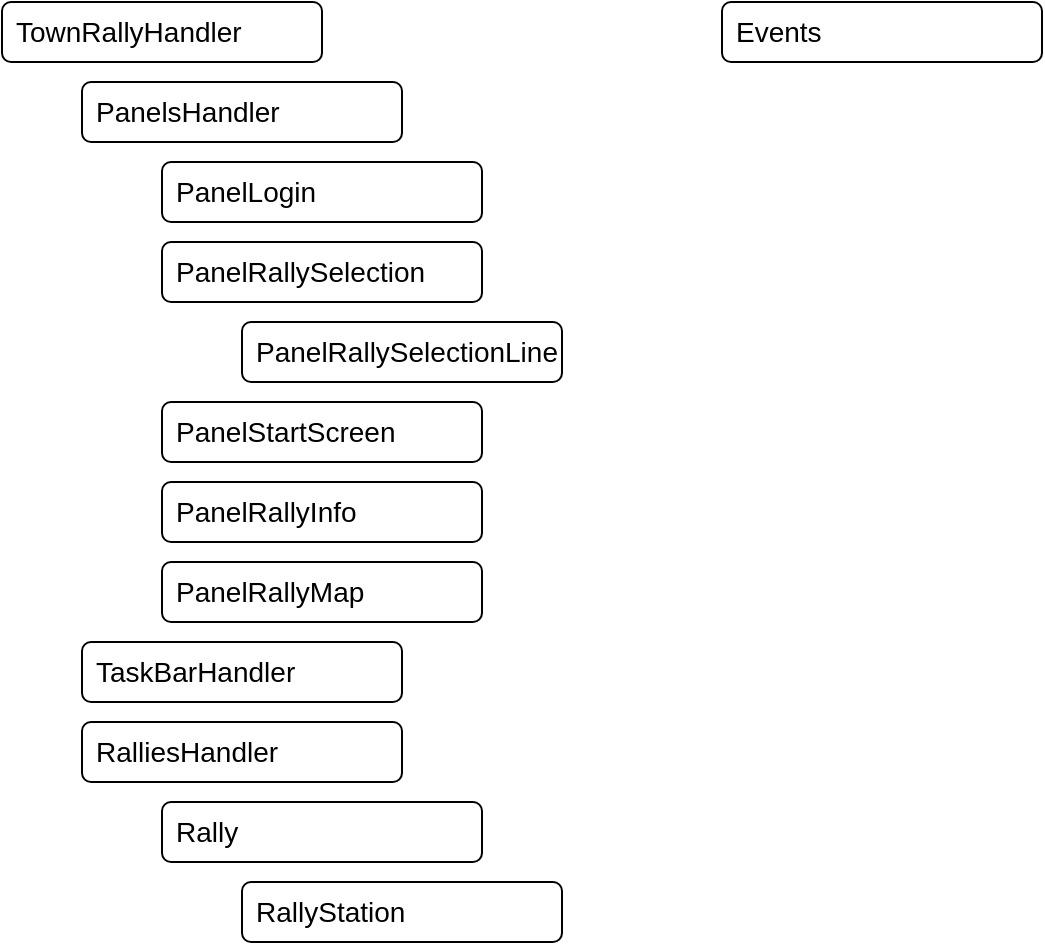 <mxfile version="20.3.0" type="device"><diagram id="gaQNcilWsc255C3WN_gp" name="Seite-1"><mxGraphModel dx="981" dy="624" grid="1" gridSize="10" guides="1" tooltips="1" connect="1" arrows="1" fold="1" page="1" pageScale="1" pageWidth="827" pageHeight="1169" math="0" shadow="0"><root><mxCell id="0"/><mxCell id="1" parent="0"/><mxCell id="ytsvOVOsgalXphQJzQCf-1" value="Events" style="rounded=1;whiteSpace=wrap;html=1;align=left;spacingLeft=5;fontSize=14;" vertex="1" parent="1"><mxGeometry x="400" y="40" width="160" height="30" as="geometry"/></mxCell><mxCell id="ytsvOVOsgalXphQJzQCf-2" value="TownRallyHandler" style="rounded=1;whiteSpace=wrap;html=1;align=left;spacingLeft=5;fontSize=14;" vertex="1" parent="1"><mxGeometry x="40" y="40" width="160" height="30" as="geometry"/></mxCell><mxCell id="ytsvOVOsgalXphQJzQCf-3" value="PanelsHandler" style="rounded=1;whiteSpace=wrap;html=1;align=left;spacingLeft=5;fontSize=14;" vertex="1" parent="1"><mxGeometry x="80" y="80" width="160" height="30" as="geometry"/></mxCell><mxCell id="ytsvOVOsgalXphQJzQCf-4" value="TaskBarHandler" style="rounded=1;whiteSpace=wrap;html=1;align=left;spacingLeft=5;fontSize=14;" vertex="1" parent="1"><mxGeometry x="80" y="360" width="160" height="30" as="geometry"/></mxCell><mxCell id="ytsvOVOsgalXphQJzQCf-5" value="RalliesHandler" style="rounded=1;whiteSpace=wrap;html=1;align=left;spacingLeft=5;fontSize=14;" vertex="1" parent="1"><mxGeometry x="80" y="400" width="160" height="30" as="geometry"/></mxCell><mxCell id="ytsvOVOsgalXphQJzQCf-6" value="PanelLogin" style="rounded=1;whiteSpace=wrap;html=1;align=left;spacingLeft=5;fontSize=14;" vertex="1" parent="1"><mxGeometry x="120" y="120" width="160" height="30" as="geometry"/></mxCell><mxCell id="ytsvOVOsgalXphQJzQCf-7" value="PanelRallySelection" style="rounded=1;whiteSpace=wrap;html=1;align=left;spacingLeft=5;fontSize=14;" vertex="1" parent="1"><mxGeometry x="120" y="160" width="160" height="30" as="geometry"/></mxCell><mxCell id="ytsvOVOsgalXphQJzQCf-8" value="PanelStartScreen" style="rounded=1;whiteSpace=wrap;html=1;align=left;spacingLeft=5;fontSize=14;" vertex="1" parent="1"><mxGeometry x="120" y="240" width="160" height="30" as="geometry"/></mxCell><mxCell id="ytsvOVOsgalXphQJzQCf-9" value="Rally" style="rounded=1;whiteSpace=wrap;html=1;align=left;spacingLeft=5;fontSize=14;" vertex="1" parent="1"><mxGeometry x="120" y="440" width="160" height="30" as="geometry"/></mxCell><mxCell id="ytsvOVOsgalXphQJzQCf-10" value="RallyStation" style="rounded=1;whiteSpace=wrap;html=1;align=left;spacingLeft=5;fontSize=14;" vertex="1" parent="1"><mxGeometry x="160" y="480" width="160" height="30" as="geometry"/></mxCell><mxCell id="ytsvOVOsgalXphQJzQCf-11" value="PanelRallySelectionLine" style="rounded=1;whiteSpace=wrap;html=1;align=left;spacingLeft=5;fontSize=14;" vertex="1" parent="1"><mxGeometry x="160" y="200" width="160" height="30" as="geometry"/></mxCell><mxCell id="ytsvOVOsgalXphQJzQCf-12" value="PanelRallyInfo&lt;span style=&quot;color: rgba(0, 0, 0, 0); font-family: monospace; font-size: 0px;&quot;&gt;%3CmxGraphModel%3E%3Croot%3E%3CmxCell%20id%3D%220%22%2F%3E%3CmxCell%20id%3D%221%22%20parent%3D%220%22%2F%3E%3CmxCell%20id%3D%222%22%20value%3D%22PanelStartScreen%22%20style%3D%22rounded%3D1%3BwhiteSpace%3Dwrap%3Bhtml%3D1%3Balign%3Dleft%3BspacingLeft%3D5%3BfontSize%3D14%3B%22%20vertex%3D%221%22%20parent%3D%221%22%3E%3CmxGeometry%20x%3D%22120%22%20y%3D%22240%22%20width%3D%22160%22%20height%3D%2230%22%20as%3D%22geometry%22%2F%3E%3C%2FmxCell%3E%3C%2Froot%3E%3C%2FmxGraphModel%3E&lt;/span&gt;" style="rounded=1;whiteSpace=wrap;html=1;align=left;spacingLeft=5;fontSize=14;" vertex="1" parent="1"><mxGeometry x="120" y="280" width="160" height="30" as="geometry"/></mxCell><mxCell id="ytsvOVOsgalXphQJzQCf-13" value="PanelRallyMap" style="rounded=1;whiteSpace=wrap;html=1;align=left;spacingLeft=5;fontSize=14;" vertex="1" parent="1"><mxGeometry x="120" y="320" width="160" height="30" as="geometry"/></mxCell></root></mxGraphModel></diagram></mxfile>